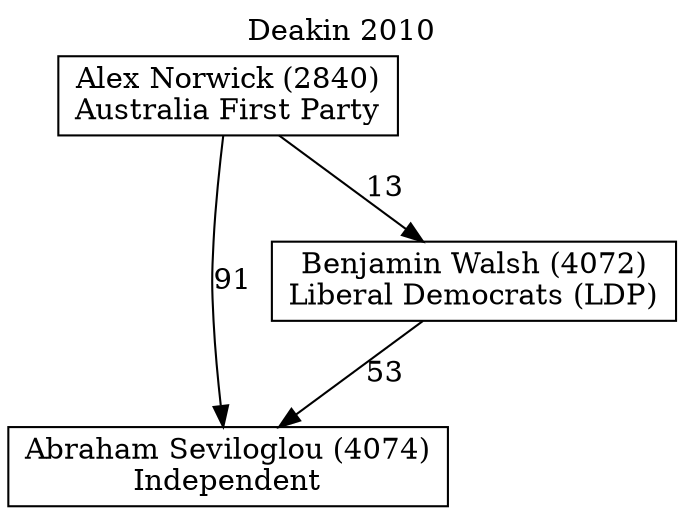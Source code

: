 // House preference flow
digraph "Abraham Seviloglou (4074)_Deakin_2010" {
	graph [label="Deakin 2010" labelloc=t mclimit=10]
	node [shape=box]
	"Abraham Seviloglou (4074)" [label="Abraham Seviloglou (4074)
Independent"]
	"Alex Norwick (2840)" [label="Alex Norwick (2840)
Australia First Party"]
	"Benjamin Walsh (4072)" [label="Benjamin Walsh (4072)
Liberal Democrats (LDP)"]
	"Alex Norwick (2840)" -> "Abraham Seviloglou (4074)" [label=91]
	"Alex Norwick (2840)" -> "Benjamin Walsh (4072)" [label=13]
	"Benjamin Walsh (4072)" -> "Abraham Seviloglou (4074)" [label=53]
}
